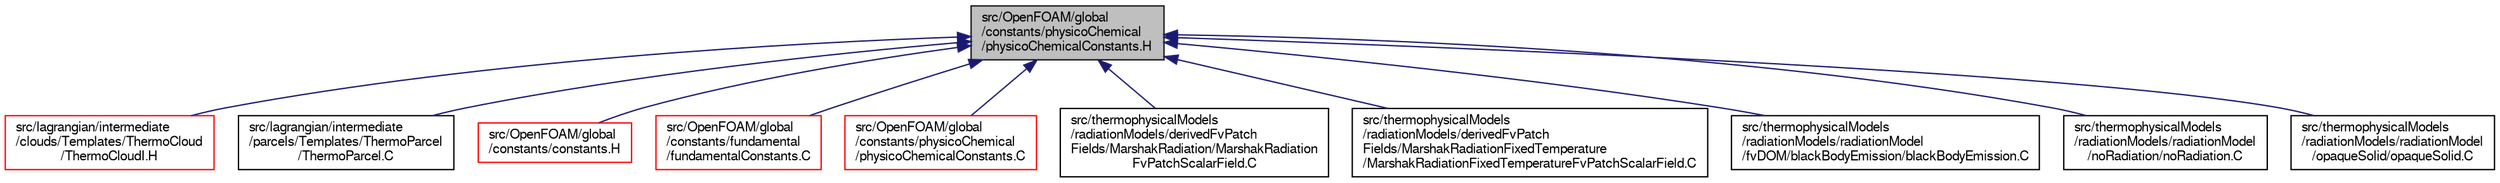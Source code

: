digraph "src/OpenFOAM/global/constants/physicoChemical/physicoChemicalConstants.H"
{
  bgcolor="transparent";
  edge [fontname="FreeSans",fontsize="10",labelfontname="FreeSans",labelfontsize="10"];
  node [fontname="FreeSans",fontsize="10",shape=record];
  Node98 [label="src/OpenFOAM/global\l/constants/physicoChemical\l/physicoChemicalConstants.H",height=0.2,width=0.4,color="black", fillcolor="grey75", style="filled", fontcolor="black"];
  Node98 -> Node99 [dir="back",color="midnightblue",fontsize="10",style="solid",fontname="FreeSans"];
  Node99 [label="src/lagrangian/intermediate\l/clouds/Templates/ThermoCloud\l/ThermoCloudI.H",height=0.2,width=0.4,color="red",URL="$a05240.html"];
  Node98 -> Node117 [dir="back",color="midnightblue",fontsize="10",style="solid",fontname="FreeSans"];
  Node117 [label="src/lagrangian/intermediate\l/parcels/Templates/ThermoParcel\l/ThermoParcel.C",height=0.2,width=0.4,color="black",URL="$a05495.html"];
  Node98 -> Node118 [dir="back",color="midnightblue",fontsize="10",style="solid",fontname="FreeSans"];
  Node118 [label="src/OpenFOAM/global\l/constants/constants.H",height=0.2,width=0.4,color="red",URL="$a10217.html"];
  Node98 -> Node189 [dir="back",color="midnightblue",fontsize="10",style="solid",fontname="FreeSans"];
  Node189 [label="src/OpenFOAM/global\l/constants/fundamental\l/fundamentalConstants.C",height=0.2,width=0.4,color="red",URL="$a10232.html",tooltip="Fundamental dimensioned constants. "];
  Node98 -> Node192 [dir="back",color="midnightblue",fontsize="10",style="solid",fontname="FreeSans"];
  Node192 [label="src/OpenFOAM/global\l/constants/physicoChemical\l/physicoChemicalConstants.C",height=0.2,width=0.4,color="red",URL="$a10241.html"];
  Node98 -> Node193 [dir="back",color="midnightblue",fontsize="10",style="solid",fontname="FreeSans"];
  Node193 [label="src/thermophysicalModels\l/radiationModels/derivedFvPatch\lFields/MarshakRadiation/MarshakRadiation\lFvPatchScalarField.C",height=0.2,width=0.4,color="black",URL="$a15926.html"];
  Node98 -> Node194 [dir="back",color="midnightblue",fontsize="10",style="solid",fontname="FreeSans"];
  Node194 [label="src/thermophysicalModels\l/radiationModels/derivedFvPatch\lFields/MarshakRadiationFixedTemperature\l/MarshakRadiationFixedTemperatureFvPatchScalarField.C",height=0.2,width=0.4,color="black",URL="$a15932.html"];
  Node98 -> Node195 [dir="back",color="midnightblue",fontsize="10",style="solid",fontname="FreeSans"];
  Node195 [label="src/thermophysicalModels\l/radiationModels/radiationModel\l/fvDOM/blackBodyEmission/blackBodyEmission.C",height=0.2,width=0.4,color="black",URL="$a15965.html"];
  Node98 -> Node196 [dir="back",color="midnightblue",fontsize="10",style="solid",fontname="FreeSans"];
  Node196 [label="src/thermophysicalModels\l/radiationModels/radiationModel\l/noRadiation/noRadiation.C",height=0.2,width=0.4,color="black",URL="$a39674.html"];
  Node98 -> Node197 [dir="back",color="midnightblue",fontsize="10",style="solid",fontname="FreeSans"];
  Node197 [label="src/thermophysicalModels\l/radiationModels/radiationModel\l/opaqueSolid/opaqueSolid.C",height=0.2,width=0.4,color="black",URL="$a15989.html"];
}
